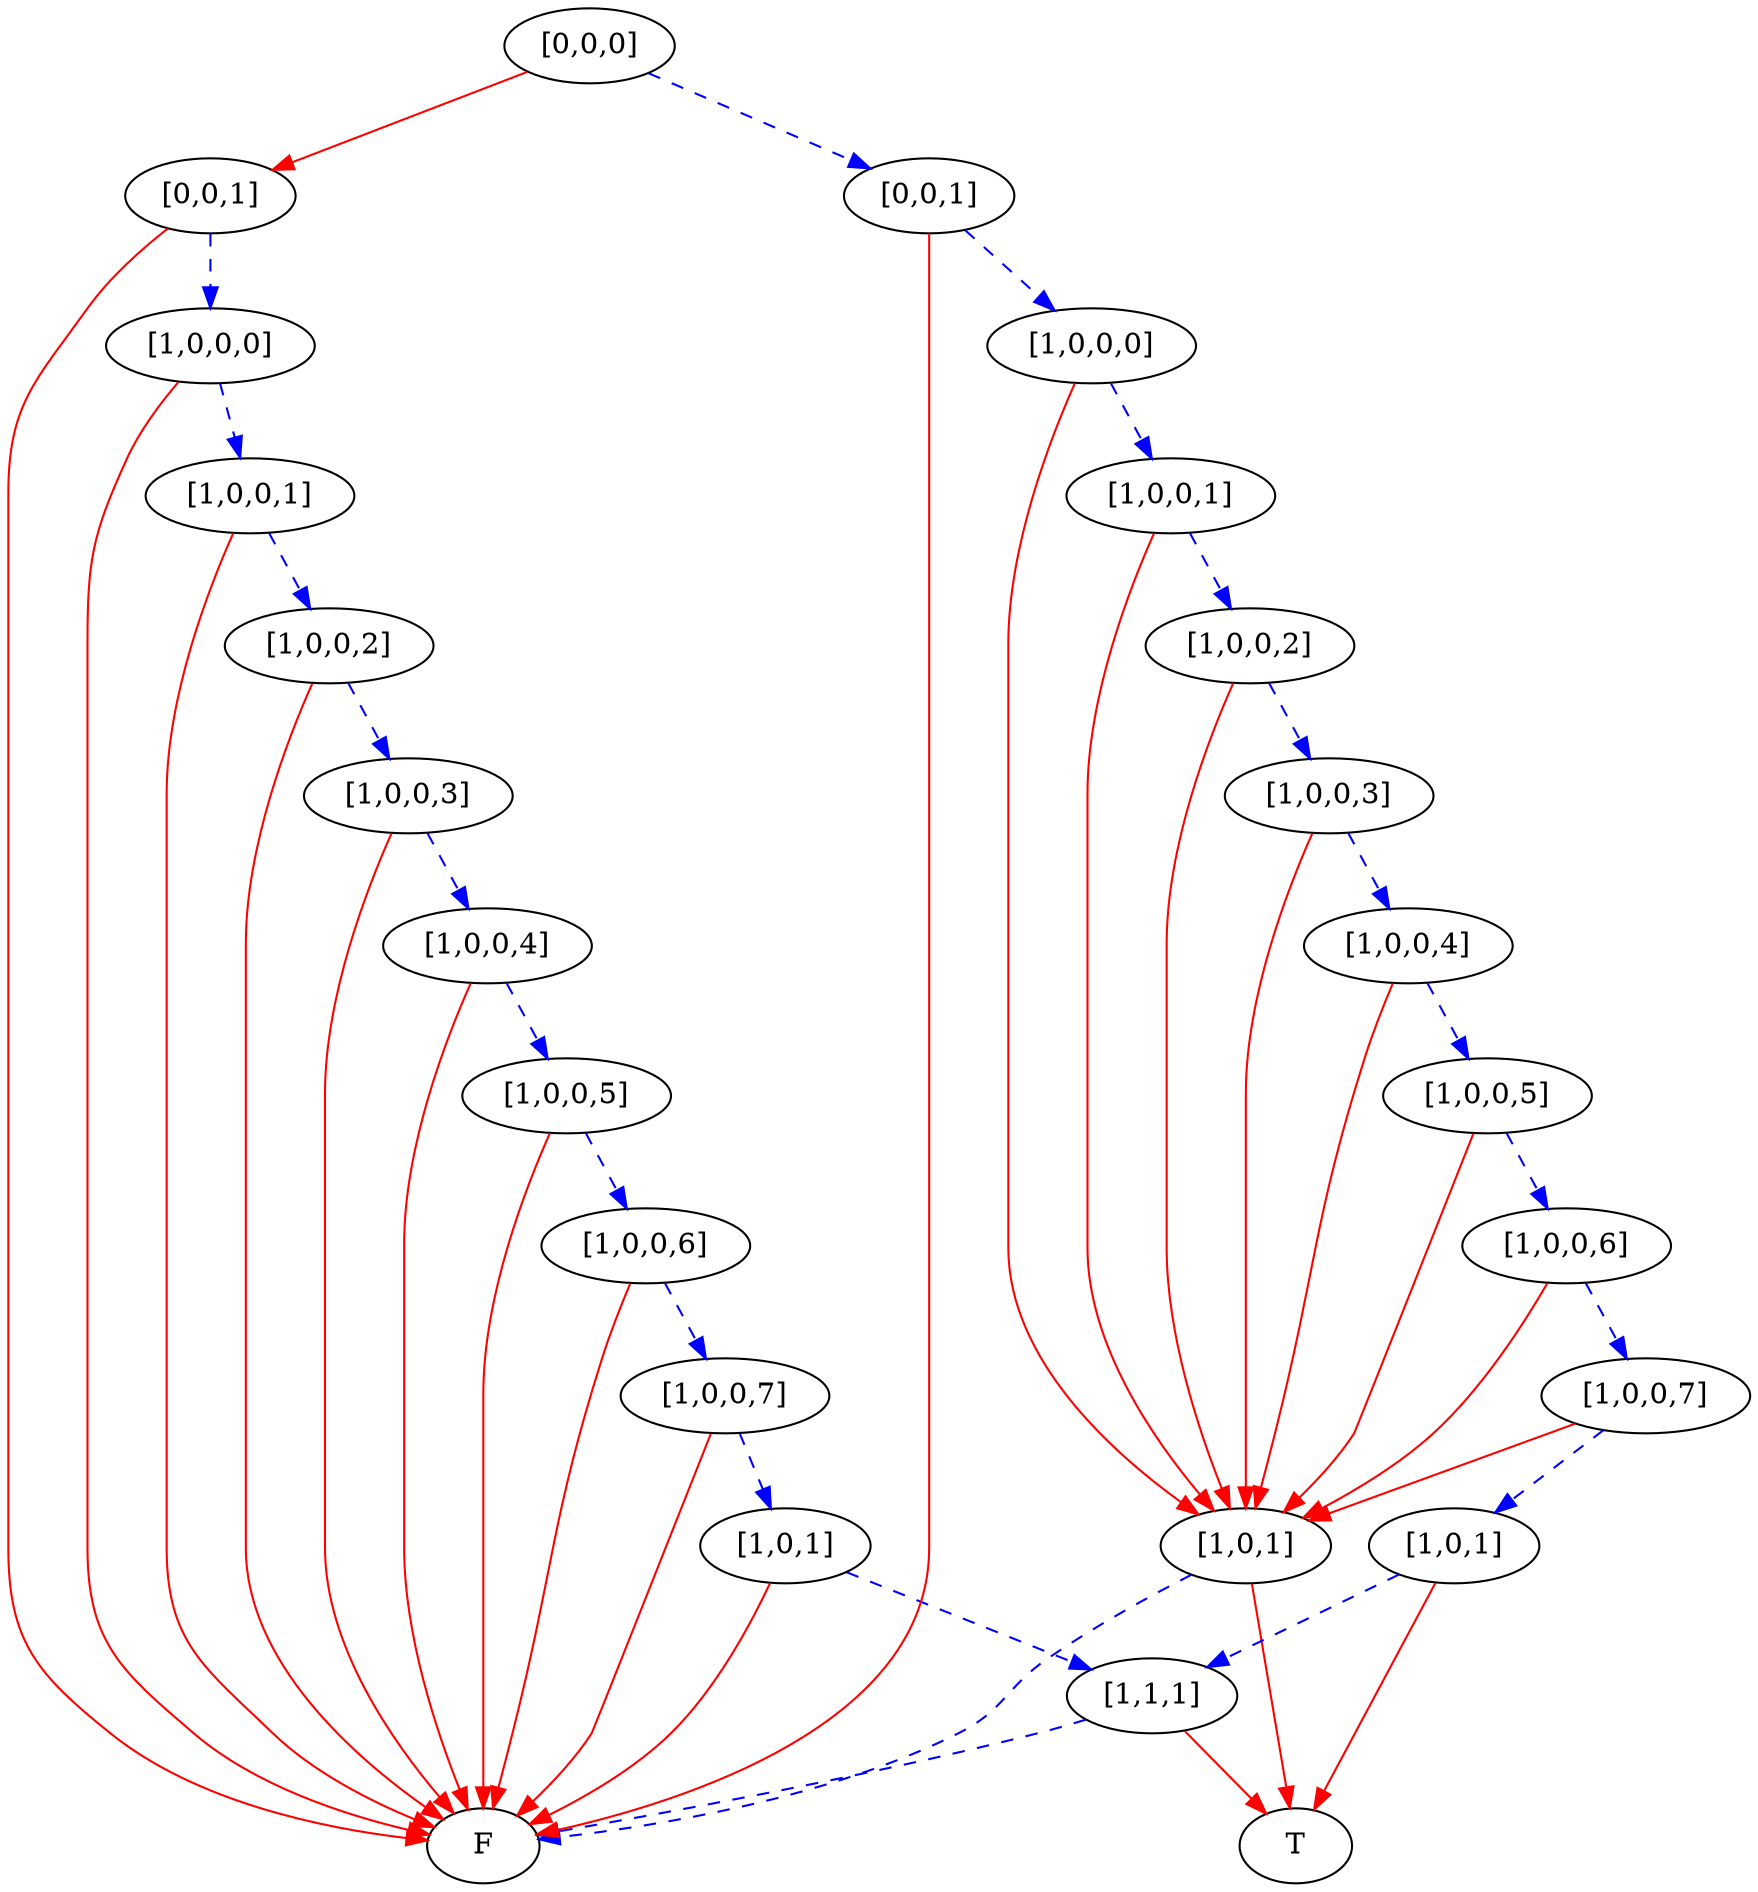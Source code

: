 digraph {
    1 [label=F];
    2 [label=T];
    3 [label="[1,1,1]"];
    4 [label="[1,0,1]"];
    5 [label="[1,0,0,7]"];
    6 [label="[1,0,0,6]"];
    7 [label="[1,0,0,5]"];
    8 [label="[1,0,0,4]"];
    9 [label="[1,0,0,3]"];
    10 [label="[1,0,0,2]"];
    11 [label="[1,0,0,1]"];
    12 [label="[1,0,0,0]"];
    13 [label="[0,0,1]"];
    14 [label="[1,0,1]"];
    15 [label="[1,0,1]"];
    16 [label="[1,0,0,7]"];
    17 [label="[1,0,0,6]"];
    18 [label="[1,0,0,5]"];
    19 [label="[1,0,0,4]"];
    20 [label="[1,0,0,3]"];
    21 [label="[1,0,0,2]"];
    22 [label="[1,0,0,1]"];
    23 [label="[1,0,0,0]"];
    24 [label="[0,0,1]"];
    25 [label="[0,0,0]"];
    3 -> 1 [style=dashed
           ,color=blue];
    3 -> 2 [color=red];
    4 -> 3 [style=dashed
           ,color=blue];
    4 -> 1 [color=red];
    5 -> 4 [style=dashed
           ,color=blue];
    5 -> 1 [color=red];
    6 -> 5 [style=dashed
           ,color=blue];
    6 -> 1 [color=red];
    7 -> 6 [style=dashed
           ,color=blue];
    7 -> 1 [color=red];
    8 -> 7 [style=dashed
           ,color=blue];
    8 -> 1 [color=red];
    9 -> 8 [style=dashed
           ,color=blue];
    9 -> 1 [color=red];
    10 -> 9 [style=dashed
            ,color=blue];
    10 -> 1 [color=red];
    11 -> 10 [style=dashed
             ,color=blue];
    11 -> 1 [color=red];
    12 -> 11 [style=dashed
             ,color=blue];
    12 -> 1 [color=red];
    13 -> 12 [style=dashed
             ,color=blue];
    13 -> 1 [color=red];
    14 -> 1 [style=dashed
            ,color=blue];
    14 -> 2 [color=red];
    15 -> 3 [style=dashed
            ,color=blue];
    15 -> 2 [color=red];
    16 -> 14 [color=red];
    16 -> 15 [style=dashed
             ,color=blue];
    17 -> 14 [color=red];
    17 -> 16 [style=dashed
             ,color=blue];
    18 -> 14 [color=red];
    18 -> 17 [style=dashed
             ,color=blue];
    19 -> 14 [color=red];
    19 -> 18 [style=dashed
             ,color=blue];
    20 -> 14 [color=red];
    20 -> 19 [style=dashed
             ,color=blue];
    21 -> 14 [color=red];
    21 -> 20 [style=dashed
             ,color=blue];
    22 -> 14 [color=red];
    22 -> 21 [style=dashed
             ,color=blue];
    23 -> 14 [color=red];
    23 -> 22 [style=dashed
             ,color=blue];
    24 -> 23 [style=dashed
             ,color=blue];
    24 -> 1 [color=red];
    25 -> 13 [color=red];
    25 -> 24 [style=dashed
             ,color=blue];
}